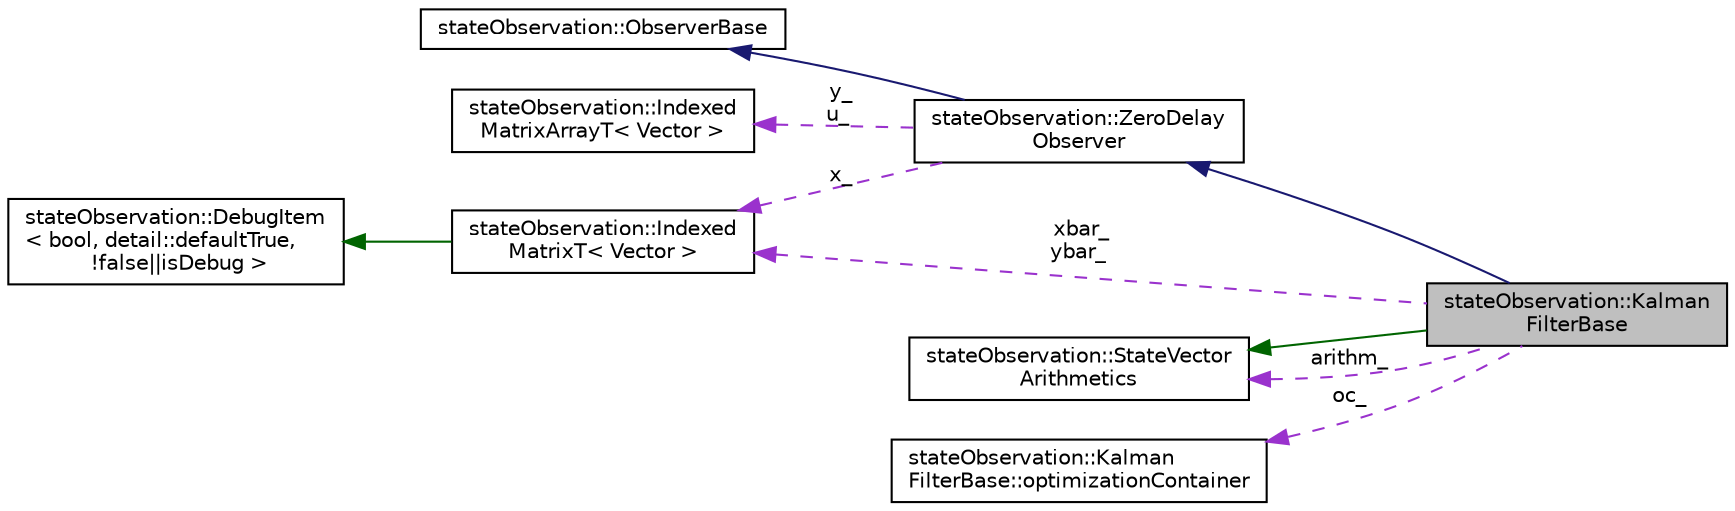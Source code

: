 digraph "stateObservation::KalmanFilterBase"
{
  edge [fontname="Helvetica",fontsize="10",labelfontname="Helvetica",labelfontsize="10"];
  node [fontname="Helvetica",fontsize="10",shape=record];
  rankdir="LR";
  Node6 [label="stateObservation::Kalman\lFilterBase",height=0.2,width=0.4,color="black", fillcolor="grey75", style="filled", fontcolor="black"];
  Node7 -> Node6 [dir="back",color="midnightblue",fontsize="10",style="solid",fontname="Helvetica"];
  Node7 [label="stateObservation::ZeroDelay\lObserver",height=0.2,width=0.4,color="black", fillcolor="white", style="filled",URL="$classstateObservation_1_1ZeroDelayObserver.html",tooltip="Defines the base class of online zero delay observers. Zero delay observers are the classical state o..."];
  Node8 -> Node7 [dir="back",color="midnightblue",fontsize="10",style="solid",fontname="Helvetica"];
  Node8 [label="stateObservation::ObserverBase",height=0.2,width=0.4,color="black", fillcolor="white", style="filled",URL="$classstateObservation_1_1ObserverBase.html",tooltip="The base class for observers. The observer is destinated to any dynamical system with a vector state ..."];
  Node9 -> Node7 [dir="back",color="darkorchid3",fontsize="10",style="dashed",label=" y_\nu_" ,fontname="Helvetica"];
  Node9 [label="stateObservation::Indexed\lMatrixArrayT\< Vector \>",height=0.2,width=0.4,color="black", fillcolor="white", style="filled",URL="$classstateObservation_1_1IndexedMatrixArrayT.html"];
  Node10 -> Node7 [dir="back",color="darkorchid3",fontsize="10",style="dashed",label=" x_" ,fontname="Helvetica"];
  Node10 [label="stateObservation::Indexed\lMatrixT\< Vector \>",height=0.2,width=0.4,color="black", fillcolor="white", style="filled",URL="$classstateObservation_1_1IndexedMatrixT.html"];
  Node11 -> Node10 [dir="back",color="darkgreen",fontsize="10",style="solid",fontname="Helvetica"];
  Node11 [label="stateObservation::DebugItem\l\< bool, detail::defaultTrue,\l !false\|\|isDebug \>",height=0.2,width=0.4,color="black", fillcolor="white", style="filled",URL="$classstateObservation_1_1DebugItem.html"];
  Node12 -> Node6 [dir="back",color="darkgreen",fontsize="10",style="solid",fontname="Helvetica"];
  Node12 [label="stateObservation::StateVector\lArithmetics",height=0.2,width=0.4,color="black", fillcolor="white", style="filled",URL="$classstateObservation_1_1StateVectorArithmetics.html",tooltip="This class is used to customize the way the difference between measurements, the state update functio..."];
  Node13 -> Node6 [dir="back",color="darkorchid3",fontsize="10",style="dashed",label=" oc_" ,fontname="Helvetica"];
  Node13 [label="stateObservation::Kalman\lFilterBase::optimizationContainer",height=0.2,width=0.4,color="black", fillcolor="white", style="filled",URL="$structstateObservation_1_1KalmanFilterBase_1_1optimizationContainer.html"];
  Node12 -> Node6 [dir="back",color="darkorchid3",fontsize="10",style="dashed",label=" arithm_" ,fontname="Helvetica"];
  Node10 -> Node6 [dir="back",color="darkorchid3",fontsize="10",style="dashed",label=" xbar_\nybar_" ,fontname="Helvetica"];
}
